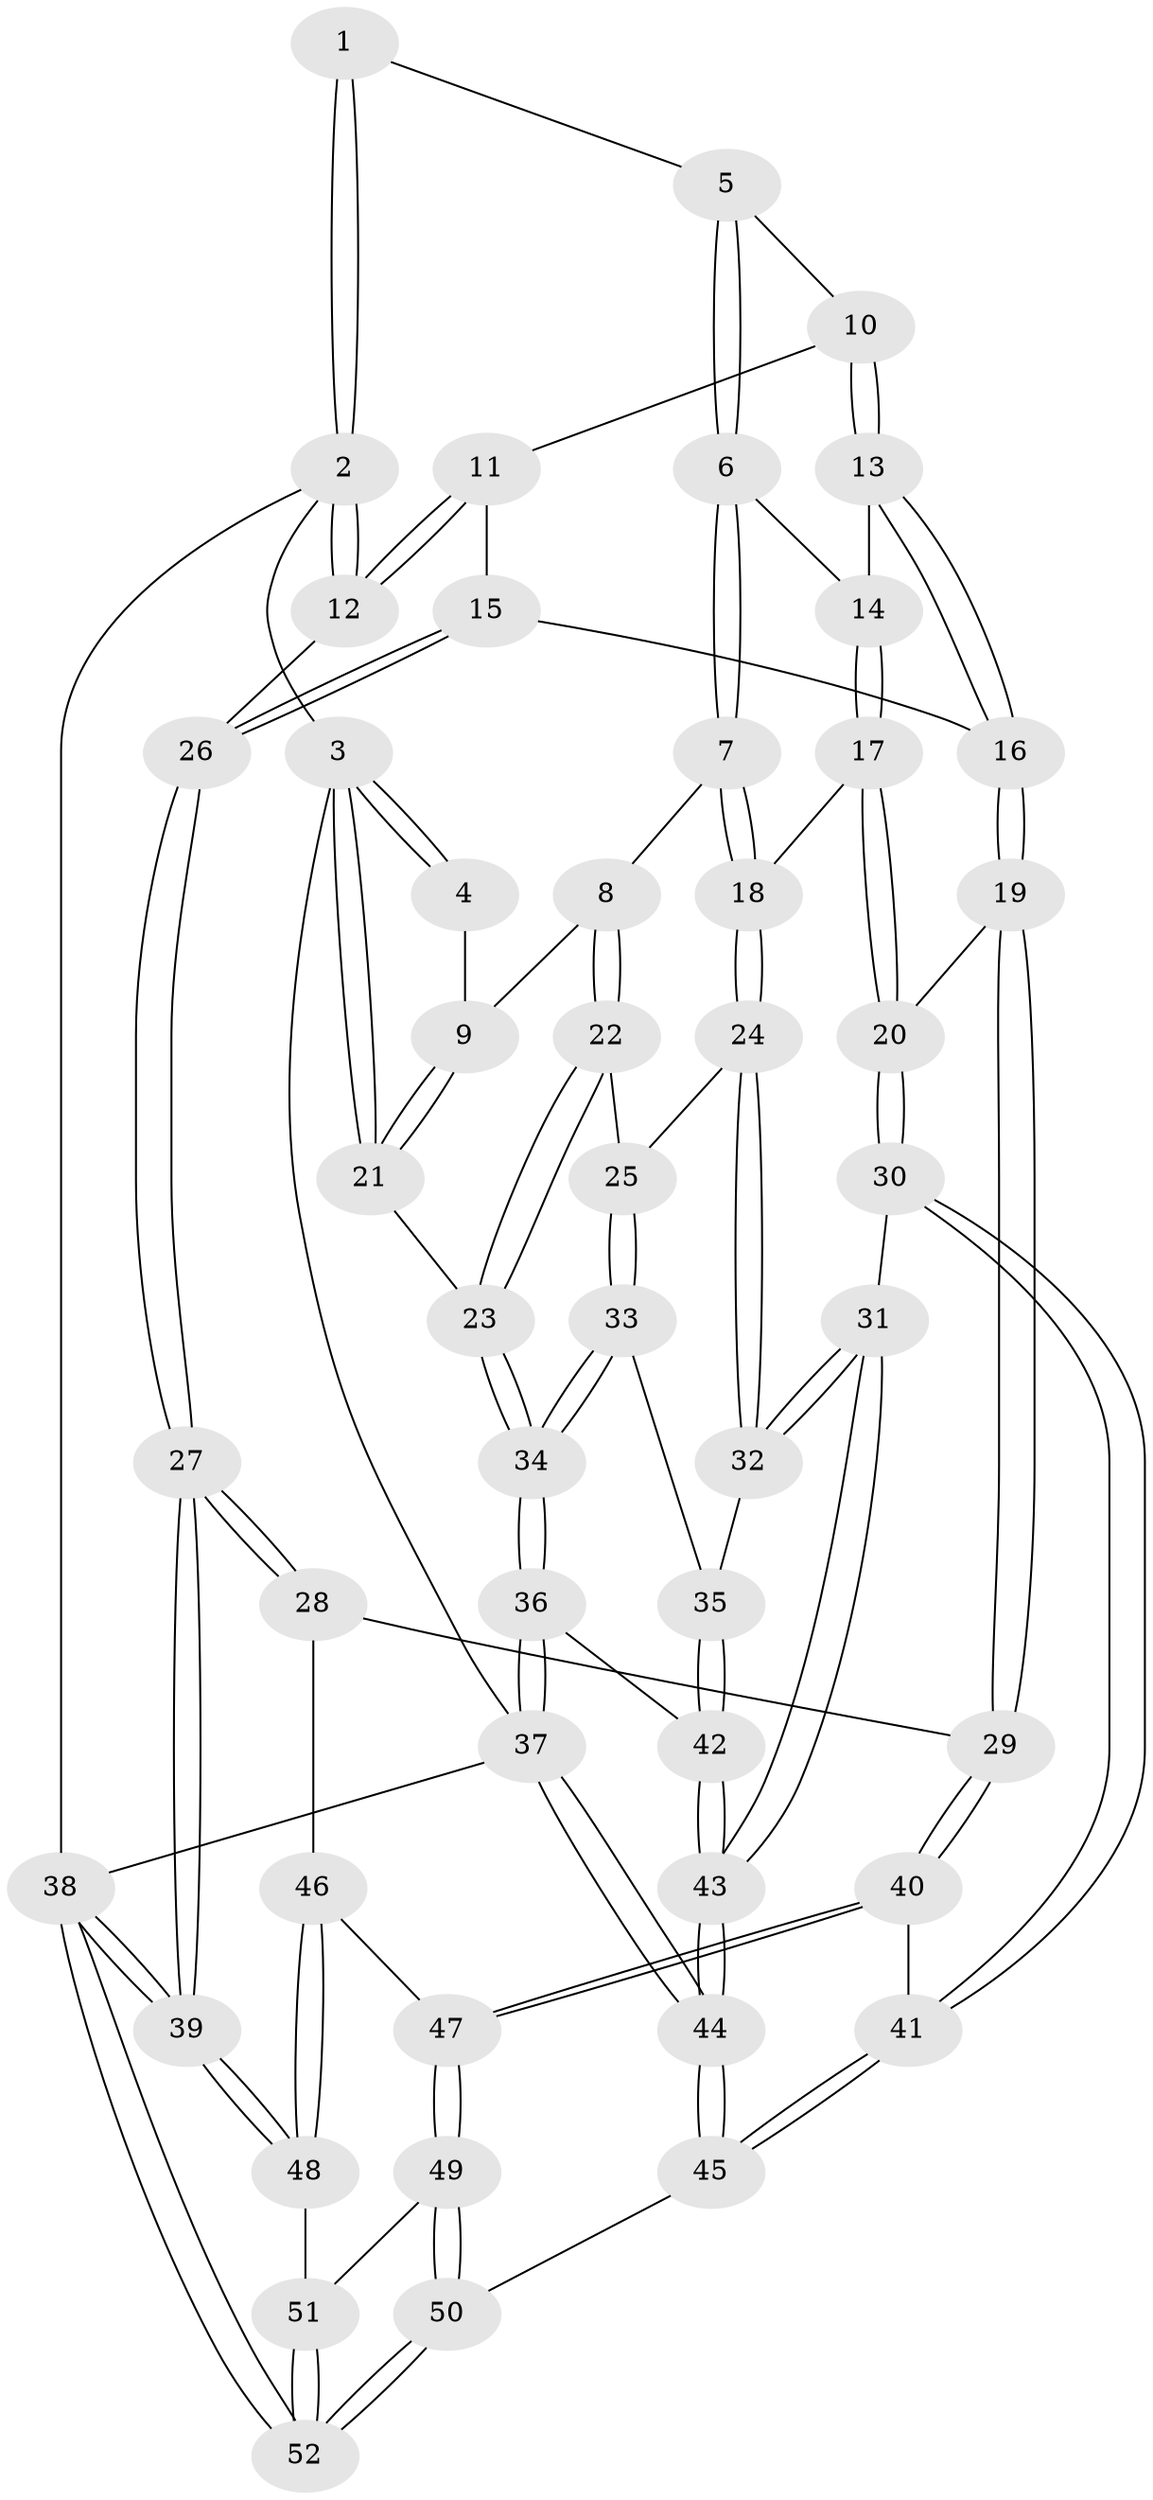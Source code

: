 // Generated by graph-tools (version 1.1) at 2025/27/03/15/25 16:27:57]
// undirected, 52 vertices, 127 edges
graph export_dot {
graph [start="1"]
  node [color=gray90,style=filled];
  1 [pos="+0.5261550756992487+0"];
  2 [pos="+1+0"];
  3 [pos="+0+0"];
  4 [pos="+0.3178477111649646+0"];
  5 [pos="+0.5700006263956534+0"];
  6 [pos="+0.5615164722413108+0.011041400603166506"];
  7 [pos="+0.4518740350692183+0.2818767000133496"];
  8 [pos="+0.24916925690674058+0.19952893730831298"];
  9 [pos="+0.24780127734023047+0.19642015537811774"];
  10 [pos="+0.6176710416463843+0"];
  11 [pos="+0.7787712975728874+0.10396464501023464"];
  12 [pos="+1+0.019688375171117413"];
  13 [pos="+0.6801007463520176+0.25232436792224017"];
  14 [pos="+0.5818052860450178+0.2734528985546983"];
  15 [pos="+0.7916745731844032+0.3021882130087401"];
  16 [pos="+0.790343068630766+0.30335585007817845"];
  17 [pos="+0.5357767181320958+0.33641093876887945"];
  18 [pos="+0.4972937421017652+0.33473143637418473"];
  19 [pos="+0.742001775510212+0.4307815639194361"];
  20 [pos="+0.6315350496208073+0.4285357443083309"];
  21 [pos="+0+0.26508054958872695"];
  22 [pos="+0.24141337195867998+0.38213603381412603"];
  23 [pos="+0+0.30037198462970754"];
  24 [pos="+0.42175406402400323+0.4301633058706371"];
  25 [pos="+0.24251272125063034+0.39396808530025285"];
  26 [pos="+1+0.2570058707894683"];
  27 [pos="+1+0.6339169838762524"];
  28 [pos="+0.9985408657880318+0.6311027247144237"];
  29 [pos="+0.8314612724213184+0.5805335348940414"];
  30 [pos="+0.49201535558436993+0.6232032633045904"];
  31 [pos="+0.4821312807709242+0.6190376232261634"];
  32 [pos="+0.45013513812167333+0.5492583805076297"];
  33 [pos="+0.21100362123647873+0.45854941189978765"];
  34 [pos="+0+0.4921112081169245"];
  35 [pos="+0.21575686139859773+0.47232465895323117"];
  36 [pos="+0+0.5478008495143387"];
  37 [pos="+0+1"];
  38 [pos="+1+1"];
  39 [pos="+1+0.9209938351195954"];
  40 [pos="+0.611374868311788+0.7179409800650469"];
  41 [pos="+0.5661761623184091+0.714347224611833"];
  42 [pos="+0.24089690170605976+0.6251480300428146"];
  43 [pos="+0.25831256525230734+0.6702752607604247"];
  44 [pos="+0+1"];
  45 [pos="+0.3222148242501621+1"];
  46 [pos="+0.8162569516256232+0.8195695882214102"];
  47 [pos="+0.6815443875293061+0.804743863789569"];
  48 [pos="+0.8281505181900235+0.9050417378316054"];
  49 [pos="+0.7051179094188549+0.9505856869773879"];
  50 [pos="+0.6000971311622392+1"];
  51 [pos="+0.8226974201564995+0.9111785362564383"];
  52 [pos="+0.9512017373982393+1"];
  1 -- 2;
  1 -- 2;
  1 -- 5;
  2 -- 3;
  2 -- 12;
  2 -- 12;
  2 -- 38;
  3 -- 4;
  3 -- 4;
  3 -- 21;
  3 -- 21;
  3 -- 37;
  4 -- 9;
  5 -- 6;
  5 -- 6;
  5 -- 10;
  6 -- 7;
  6 -- 7;
  6 -- 14;
  7 -- 8;
  7 -- 18;
  7 -- 18;
  8 -- 9;
  8 -- 22;
  8 -- 22;
  9 -- 21;
  9 -- 21;
  10 -- 11;
  10 -- 13;
  10 -- 13;
  11 -- 12;
  11 -- 12;
  11 -- 15;
  12 -- 26;
  13 -- 14;
  13 -- 16;
  13 -- 16;
  14 -- 17;
  14 -- 17;
  15 -- 16;
  15 -- 26;
  15 -- 26;
  16 -- 19;
  16 -- 19;
  17 -- 18;
  17 -- 20;
  17 -- 20;
  18 -- 24;
  18 -- 24;
  19 -- 20;
  19 -- 29;
  19 -- 29;
  20 -- 30;
  20 -- 30;
  21 -- 23;
  22 -- 23;
  22 -- 23;
  22 -- 25;
  23 -- 34;
  23 -- 34;
  24 -- 25;
  24 -- 32;
  24 -- 32;
  25 -- 33;
  25 -- 33;
  26 -- 27;
  26 -- 27;
  27 -- 28;
  27 -- 28;
  27 -- 39;
  27 -- 39;
  28 -- 29;
  28 -- 46;
  29 -- 40;
  29 -- 40;
  30 -- 31;
  30 -- 41;
  30 -- 41;
  31 -- 32;
  31 -- 32;
  31 -- 43;
  31 -- 43;
  32 -- 35;
  33 -- 34;
  33 -- 34;
  33 -- 35;
  34 -- 36;
  34 -- 36;
  35 -- 42;
  35 -- 42;
  36 -- 37;
  36 -- 37;
  36 -- 42;
  37 -- 44;
  37 -- 44;
  37 -- 38;
  38 -- 39;
  38 -- 39;
  38 -- 52;
  38 -- 52;
  39 -- 48;
  39 -- 48;
  40 -- 41;
  40 -- 47;
  40 -- 47;
  41 -- 45;
  41 -- 45;
  42 -- 43;
  42 -- 43;
  43 -- 44;
  43 -- 44;
  44 -- 45;
  44 -- 45;
  45 -- 50;
  46 -- 47;
  46 -- 48;
  46 -- 48;
  47 -- 49;
  47 -- 49;
  48 -- 51;
  49 -- 50;
  49 -- 50;
  49 -- 51;
  50 -- 52;
  50 -- 52;
  51 -- 52;
  51 -- 52;
}
